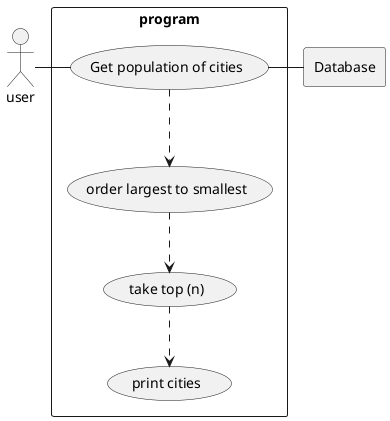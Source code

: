 @startuml

actor user as "user"

rectangle Database

rectangle "program" {
    usecase UC4 as "Get population of cities"
    usecase UCa as "order largest to smallest"
    usecase UCb as "take top (n)"
    usecase UCc as "print cities"

    user - UC4
    UC4 ..> UCa
    UCa ..> UCb
    UCb ..> UCc
    UC4 - Database
}

@enduml